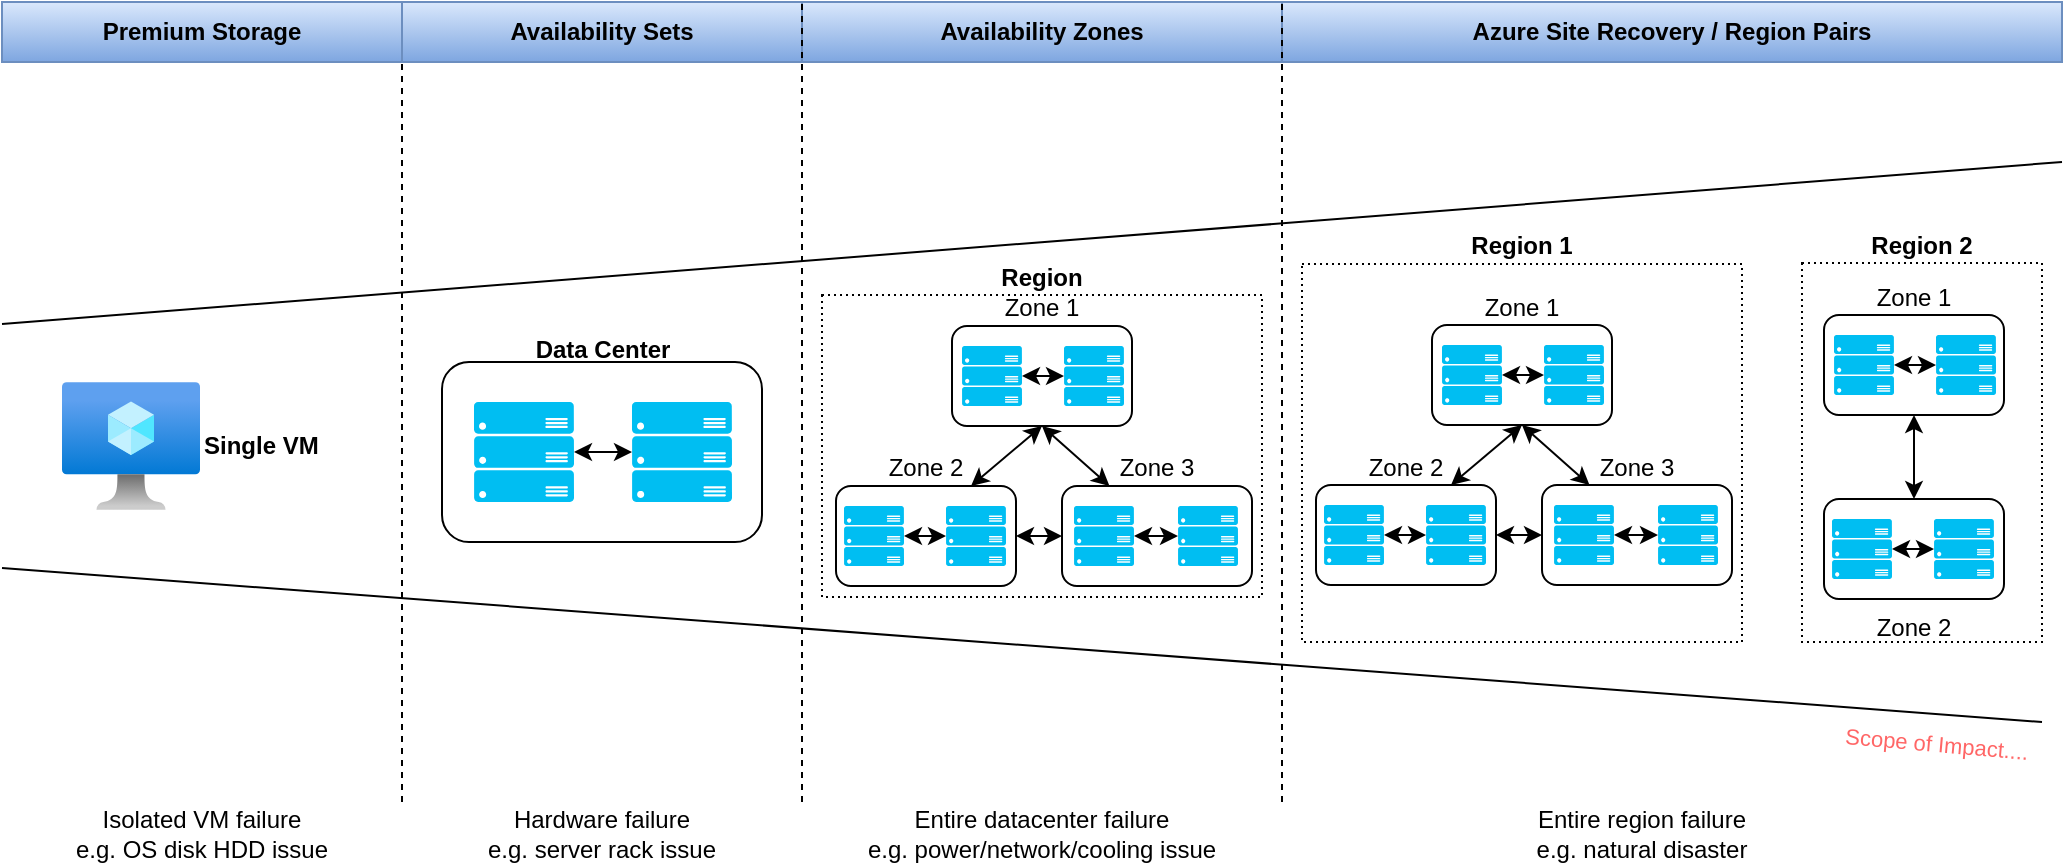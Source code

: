 <mxfile version="20.6.0" type="github">
  <diagram id="yHkP9et_nurtHbuX6qxw" name="Page-1">
    <mxGraphModel dx="1550" dy="867" grid="1" gridSize="10" guides="1" tooltips="1" connect="1" arrows="1" fold="1" page="1" pageScale="1" pageWidth="1100" pageHeight="850" math="0" shadow="0">
      <root>
        <mxCell id="0" />
        <mxCell id="1" parent="0" />
        <mxCell id="2sGrRd3t7OlV81lBVQXa-1" value="" style="endArrow=none;dashed=1;html=1;rounded=0;entryX=1;entryY=0;entryDx=0;entryDy=0;" parent="1" target="2sGrRd3t7OlV81lBVQXa-7" edge="1">
          <mxGeometry width="50" height="50" relative="1" as="geometry">
            <mxPoint x="240" y="520" as="sourcePoint" />
            <mxPoint x="240" y="150" as="targetPoint" />
          </mxGeometry>
        </mxCell>
        <mxCell id="2sGrRd3t7OlV81lBVQXa-5" value="" style="endArrow=none;html=1;rounded=0;" parent="1" edge="1">
          <mxGeometry width="50" height="50" relative="1" as="geometry">
            <mxPoint x="40" y="281" as="sourcePoint" />
            <mxPoint x="1070" y="200" as="targetPoint" />
          </mxGeometry>
        </mxCell>
        <mxCell id="2sGrRd3t7OlV81lBVQXa-7" value="Premium Storage" style="rounded=0;whiteSpace=wrap;html=1;fillColor=#dae8fc;gradientColor=#7ea6e0;strokeColor=#6c8ebf;fontStyle=1" parent="1" vertex="1">
          <mxGeometry x="40" y="120" width="200" height="30" as="geometry" />
        </mxCell>
        <mxCell id="2sGrRd3t7OlV81lBVQXa-8" value="Availability Sets" style="rounded=0;whiteSpace=wrap;html=1;fillColor=#dae8fc;gradientColor=#7ea6e0;strokeColor=#6c8ebf;fontStyle=1" parent="1" vertex="1">
          <mxGeometry x="240" y="120" width="200" height="30" as="geometry" />
        </mxCell>
        <mxCell id="2sGrRd3t7OlV81lBVQXa-9" value="Availability Zones" style="rounded=0;whiteSpace=wrap;html=1;fillColor=#dae8fc;gradientColor=#7ea6e0;strokeColor=#6c8ebf;fontStyle=1" parent="1" vertex="1">
          <mxGeometry x="440" y="120" width="240" height="30" as="geometry" />
        </mxCell>
        <mxCell id="2sGrRd3t7OlV81lBVQXa-10" value="Azure Site Recovery / Region Pairs" style="rounded=0;whiteSpace=wrap;html=1;fillColor=#dae8fc;gradientColor=#7ea6e0;strokeColor=#6c8ebf;fontStyle=1" parent="1" vertex="1">
          <mxGeometry x="680" y="120" width="390" height="30" as="geometry" />
        </mxCell>
        <mxCell id="2sGrRd3t7OlV81lBVQXa-14" value="" style="endArrow=none;html=1;rounded=0;" parent="1" edge="1">
          <mxGeometry width="50" height="50" relative="1" as="geometry">
            <mxPoint x="40" y="403" as="sourcePoint" />
            <mxPoint x="1060" y="480" as="targetPoint" />
          </mxGeometry>
        </mxCell>
        <mxCell id="g8kyRkZsqTqi61Bz7J0J-63" value="Scope of Impact...." style="edgeLabel;html=1;align=center;verticalAlign=middle;resizable=0;points=[];rotation=5;fontColor=#FF6666;" vertex="1" connectable="0" parent="2sGrRd3t7OlV81lBVQXa-14">
          <mxGeometry x="-0.835" y="-2" relative="1" as="geometry">
            <mxPoint x="883" y="79" as="offset" />
          </mxGeometry>
        </mxCell>
        <mxCell id="2sGrRd3t7OlV81lBVQXa-15" value="" style="endArrow=none;dashed=1;html=1;rounded=0;entryX=1;entryY=0;entryDx=0;entryDy=0;" parent="1" edge="1">
          <mxGeometry width="50" height="50" relative="1" as="geometry">
            <mxPoint x="440" y="520" as="sourcePoint" />
            <mxPoint x="440" y="120" as="targetPoint" />
          </mxGeometry>
        </mxCell>
        <mxCell id="2sGrRd3t7OlV81lBVQXa-16" value="" style="endArrow=none;dashed=1;html=1;rounded=0;entryX=1;entryY=0;entryDx=0;entryDy=0;" parent="1" edge="1">
          <mxGeometry width="50" height="50" relative="1" as="geometry">
            <mxPoint x="680" y="520" as="sourcePoint" />
            <mxPoint x="680" y="120" as="targetPoint" />
          </mxGeometry>
        </mxCell>
        <mxCell id="2sGrRd3t7OlV81lBVQXa-18" value="Isolated VM failure&lt;br&gt;e.g. OS disk HDD issue" style="text;html=1;strokeColor=none;fillColor=none;align=center;verticalAlign=middle;whiteSpace=wrap;rounded=0;" parent="1" vertex="1">
          <mxGeometry x="40" y="521" width="200" height="30" as="geometry" />
        </mxCell>
        <mxCell id="2sGrRd3t7OlV81lBVQXa-19" value="Hardware failure&lt;br&gt;e.g. server rack issue" style="text;html=1;strokeColor=none;fillColor=none;align=center;verticalAlign=middle;whiteSpace=wrap;rounded=0;" parent="1" vertex="1">
          <mxGeometry x="240" y="521" width="200" height="30" as="geometry" />
        </mxCell>
        <mxCell id="2sGrRd3t7OlV81lBVQXa-20" value="Entire datacenter failure&lt;br&gt;e.g. power/network/cooling issue" style="text;html=1;strokeColor=none;fillColor=none;align=center;verticalAlign=middle;whiteSpace=wrap;rounded=0;" parent="1" vertex="1">
          <mxGeometry x="440" y="521" width="240" height="30" as="geometry" />
        </mxCell>
        <mxCell id="2sGrRd3t7OlV81lBVQXa-21" value="Entire region failure&lt;br&gt;e.g. natural disaster" style="text;html=1;strokeColor=none;fillColor=none;align=center;verticalAlign=middle;whiteSpace=wrap;rounded=0;" parent="1" vertex="1">
          <mxGeometry x="680" y="521" width="360" height="30" as="geometry" />
        </mxCell>
        <mxCell id="g8kyRkZsqTqi61Bz7J0J-1" value="Single VM" style="aspect=fixed;html=1;points=[];align=left;image;fontSize=12;image=img/lib/azure2/compute/Virtual_Machine.svg;labelPosition=right;verticalLabelPosition=middle;verticalAlign=middle;fontStyle=1" vertex="1" parent="1">
          <mxGeometry x="70" y="310" width="69" height="64" as="geometry" />
        </mxCell>
        <mxCell id="g8kyRkZsqTqi61Bz7J0J-3" value="" style="rounded=1;whiteSpace=wrap;html=1;" vertex="1" parent="1">
          <mxGeometry x="260" y="300" width="160" height="90" as="geometry" />
        </mxCell>
        <mxCell id="g8kyRkZsqTqi61Bz7J0J-4" value="" style="verticalLabelPosition=bottom;html=1;verticalAlign=top;align=center;strokeColor=none;fillColor=#00BEF2;shape=mxgraph.azure.server_rack;" vertex="1" parent="1">
          <mxGeometry x="276" y="320" width="50" height="50" as="geometry" />
        </mxCell>
        <mxCell id="g8kyRkZsqTqi61Bz7J0J-5" value="" style="verticalLabelPosition=bottom;html=1;verticalAlign=top;align=center;strokeColor=none;fillColor=#00BEF2;shape=mxgraph.azure.server_rack;" vertex="1" parent="1">
          <mxGeometry x="355" y="320" width="50" height="50" as="geometry" />
        </mxCell>
        <mxCell id="g8kyRkZsqTqi61Bz7J0J-6" value="" style="endArrow=classic;startArrow=classic;html=1;rounded=0;exitX=1;exitY=0.5;exitDx=0;exitDy=0;exitPerimeter=0;entryX=0;entryY=0.5;entryDx=0;entryDy=0;entryPerimeter=0;" edge="1" parent="1" source="g8kyRkZsqTqi61Bz7J0J-4" target="g8kyRkZsqTqi61Bz7J0J-5">
          <mxGeometry width="50" height="50" relative="1" as="geometry">
            <mxPoint x="520" y="570" as="sourcePoint" />
            <mxPoint x="570" y="520" as="targetPoint" />
          </mxGeometry>
        </mxCell>
        <mxCell id="g8kyRkZsqTqi61Bz7J0J-7" value="Data Center" style="text;html=1;align=center;verticalAlign=middle;resizable=0;points=[];autosize=1;strokeColor=none;fillColor=none;fontStyle=1" vertex="1" parent="1">
          <mxGeometry x="295" y="279" width="90" height="30" as="geometry" />
        </mxCell>
        <mxCell id="g8kyRkZsqTqi61Bz7J0J-9" value="Region" style="rounded=0;whiteSpace=wrap;html=1;dashed=1;dashPattern=1 2;fontStyle=1;labelPosition=center;verticalLabelPosition=top;align=center;verticalAlign=bottom;" vertex="1" parent="1">
          <mxGeometry x="450" y="266.5" width="220" height="151" as="geometry" />
        </mxCell>
        <mxCell id="g8kyRkZsqTqi61Bz7J0J-10" value="Zone 1" style="rounded=1;whiteSpace=wrap;html=1;labelPosition=center;verticalLabelPosition=top;align=center;verticalAlign=bottom;" vertex="1" parent="1">
          <mxGeometry x="515" y="282" width="90" height="50" as="geometry" />
        </mxCell>
        <mxCell id="g8kyRkZsqTqi61Bz7J0J-11" value="" style="verticalLabelPosition=bottom;html=1;verticalAlign=top;align=center;strokeColor=none;fillColor=#00BEF2;shape=mxgraph.azure.server_rack;" vertex="1" parent="1">
          <mxGeometry x="520" y="292" width="30" height="30" as="geometry" />
        </mxCell>
        <mxCell id="g8kyRkZsqTqi61Bz7J0J-12" value="" style="verticalLabelPosition=bottom;html=1;verticalAlign=top;align=center;strokeColor=none;fillColor=#00BEF2;shape=mxgraph.azure.server_rack;" vertex="1" parent="1">
          <mxGeometry x="571" y="292" width="30" height="30" as="geometry" />
        </mxCell>
        <mxCell id="g8kyRkZsqTqi61Bz7J0J-13" value="" style="endArrow=classic;startArrow=classic;html=1;rounded=0;exitX=1;exitY=0.5;exitDx=0;exitDy=0;exitPerimeter=0;entryX=0;entryY=0.5;entryDx=0;entryDy=0;entryPerimeter=0;" edge="1" parent="1" source="g8kyRkZsqTqi61Bz7J0J-11" target="g8kyRkZsqTqi61Bz7J0J-12">
          <mxGeometry width="50" height="50" relative="1" as="geometry">
            <mxPoint x="775" y="552" as="sourcePoint" />
            <mxPoint x="825" y="502" as="targetPoint" />
          </mxGeometry>
        </mxCell>
        <mxCell id="g8kyRkZsqTqi61Bz7J0J-14" value="Zone 2" style="rounded=1;whiteSpace=wrap;html=1;labelPosition=center;verticalLabelPosition=top;align=center;verticalAlign=bottom;" vertex="1" parent="1">
          <mxGeometry x="457" y="362" width="90" height="50" as="geometry" />
        </mxCell>
        <mxCell id="g8kyRkZsqTqi61Bz7J0J-15" value="" style="verticalLabelPosition=bottom;html=1;verticalAlign=top;align=center;strokeColor=none;fillColor=#00BEF2;shape=mxgraph.azure.server_rack;" vertex="1" parent="1">
          <mxGeometry x="461" y="372" width="30" height="30" as="geometry" />
        </mxCell>
        <mxCell id="g8kyRkZsqTqi61Bz7J0J-16" value="" style="verticalLabelPosition=bottom;html=1;verticalAlign=top;align=center;strokeColor=none;fillColor=#00BEF2;shape=mxgraph.azure.server_rack;" vertex="1" parent="1">
          <mxGeometry x="512" y="372" width="30" height="30" as="geometry" />
        </mxCell>
        <mxCell id="g8kyRkZsqTqi61Bz7J0J-17" value="" style="endArrow=classic;startArrow=classic;html=1;rounded=0;exitX=1;exitY=0.5;exitDx=0;exitDy=0;exitPerimeter=0;entryX=0;entryY=0.5;entryDx=0;entryDy=0;entryPerimeter=0;" edge="1" parent="1" source="g8kyRkZsqTqi61Bz7J0J-15" target="g8kyRkZsqTqi61Bz7J0J-16">
          <mxGeometry width="50" height="50" relative="1" as="geometry">
            <mxPoint x="717" y="632" as="sourcePoint" />
            <mxPoint x="767" y="582" as="targetPoint" />
          </mxGeometry>
        </mxCell>
        <mxCell id="g8kyRkZsqTqi61Bz7J0J-18" value="Zone 3" style="rounded=1;whiteSpace=wrap;html=1;labelPosition=center;verticalLabelPosition=top;align=center;verticalAlign=bottom;" vertex="1" parent="1">
          <mxGeometry x="570" y="362" width="95" height="50" as="geometry" />
        </mxCell>
        <mxCell id="g8kyRkZsqTqi61Bz7J0J-19" value="" style="verticalLabelPosition=bottom;html=1;verticalAlign=top;align=center;strokeColor=none;fillColor=#00BEF2;shape=mxgraph.azure.server_rack;" vertex="1" parent="1">
          <mxGeometry x="576" y="372" width="30" height="30" as="geometry" />
        </mxCell>
        <mxCell id="g8kyRkZsqTqi61Bz7J0J-20" value="" style="verticalLabelPosition=bottom;html=1;verticalAlign=top;align=center;strokeColor=none;fillColor=#00BEF2;shape=mxgraph.azure.server_rack;" vertex="1" parent="1">
          <mxGeometry x="628" y="372" width="30" height="30" as="geometry" />
        </mxCell>
        <mxCell id="g8kyRkZsqTqi61Bz7J0J-21" value="" style="endArrow=classic;startArrow=classic;html=1;rounded=0;exitX=1;exitY=0.5;exitDx=0;exitDy=0;exitPerimeter=0;entryX=0;entryY=0.5;entryDx=0;entryDy=0;entryPerimeter=0;" edge="1" parent="1" source="g8kyRkZsqTqi61Bz7J0J-19" target="g8kyRkZsqTqi61Bz7J0J-20">
          <mxGeometry width="50" height="50" relative="1" as="geometry">
            <mxPoint x="830" y="632" as="sourcePoint" />
            <mxPoint x="880" y="582" as="targetPoint" />
          </mxGeometry>
        </mxCell>
        <mxCell id="g8kyRkZsqTqi61Bz7J0J-26" value="" style="endArrow=classic;startArrow=classic;html=1;rounded=0;entryX=0.5;entryY=1;entryDx=0;entryDy=0;exitX=0.75;exitY=0;exitDx=0;exitDy=0;" edge="1" parent="1" source="g8kyRkZsqTqi61Bz7J0J-14" target="g8kyRkZsqTqi61Bz7J0J-10">
          <mxGeometry width="50" height="50" relative="1" as="geometry">
            <mxPoint x="540" y="146.5" as="sourcePoint" />
            <mxPoint x="590" y="96.5" as="targetPoint" />
          </mxGeometry>
        </mxCell>
        <mxCell id="g8kyRkZsqTqi61Bz7J0J-27" value="" style="endArrow=classic;startArrow=classic;html=1;rounded=0;entryX=0.5;entryY=1;entryDx=0;entryDy=0;exitX=0.25;exitY=0;exitDx=0;exitDy=0;" edge="1" parent="1" source="g8kyRkZsqTqi61Bz7J0J-18" target="g8kyRkZsqTqi61Bz7J0J-10">
          <mxGeometry width="50" height="50" relative="1" as="geometry">
            <mxPoint x="537.5" y="372" as="sourcePoint" />
            <mxPoint x="570" y="342" as="targetPoint" />
          </mxGeometry>
        </mxCell>
        <mxCell id="g8kyRkZsqTqi61Bz7J0J-28" value="" style="endArrow=classic;startArrow=classic;html=1;rounded=0;entryX=0;entryY=0.5;entryDx=0;entryDy=0;exitX=1;exitY=0.5;exitDx=0;exitDy=0;" edge="1" parent="1" source="g8kyRkZsqTqi61Bz7J0J-14" target="g8kyRkZsqTqi61Bz7J0J-18">
          <mxGeometry width="50" height="50" relative="1" as="geometry">
            <mxPoint x="547.5" y="382" as="sourcePoint" />
            <mxPoint x="580" y="352" as="targetPoint" />
          </mxGeometry>
        </mxCell>
        <mxCell id="g8kyRkZsqTqi61Bz7J0J-29" value="Region 1" style="rounded=0;whiteSpace=wrap;html=1;dashed=1;dashPattern=1 2;labelPosition=center;verticalLabelPosition=top;align=center;verticalAlign=bottom;fontStyle=1" vertex="1" parent="1">
          <mxGeometry x="690" y="251" width="220" height="189" as="geometry" />
        </mxCell>
        <mxCell id="g8kyRkZsqTqi61Bz7J0J-30" value="Zone 1" style="rounded=1;whiteSpace=wrap;html=1;labelPosition=center;verticalLabelPosition=top;align=center;verticalAlign=bottom;" vertex="1" parent="1">
          <mxGeometry x="755" y="281.5" width="90" height="50" as="geometry" />
        </mxCell>
        <mxCell id="g8kyRkZsqTqi61Bz7J0J-31" value="" style="verticalLabelPosition=bottom;html=1;verticalAlign=top;align=center;strokeColor=none;fillColor=#00BEF2;shape=mxgraph.azure.server_rack;" vertex="1" parent="1">
          <mxGeometry x="760" y="291.5" width="30" height="30" as="geometry" />
        </mxCell>
        <mxCell id="g8kyRkZsqTqi61Bz7J0J-32" value="" style="verticalLabelPosition=bottom;html=1;verticalAlign=top;align=center;strokeColor=none;fillColor=#00BEF2;shape=mxgraph.azure.server_rack;" vertex="1" parent="1">
          <mxGeometry x="811" y="291.5" width="30" height="30" as="geometry" />
        </mxCell>
        <mxCell id="g8kyRkZsqTqi61Bz7J0J-33" value="" style="endArrow=classic;startArrow=classic;html=1;rounded=0;exitX=1;exitY=0.5;exitDx=0;exitDy=0;exitPerimeter=0;entryX=0;entryY=0.5;entryDx=0;entryDy=0;entryPerimeter=0;" edge="1" parent="1" source="g8kyRkZsqTqi61Bz7J0J-31" target="g8kyRkZsqTqi61Bz7J0J-32">
          <mxGeometry width="50" height="50" relative="1" as="geometry">
            <mxPoint x="1015" y="551.5" as="sourcePoint" />
            <mxPoint x="1065" y="501.5" as="targetPoint" />
          </mxGeometry>
        </mxCell>
        <mxCell id="g8kyRkZsqTqi61Bz7J0J-34" value="Zone 2" style="rounded=1;whiteSpace=wrap;html=1;labelPosition=center;verticalLabelPosition=top;align=center;verticalAlign=bottom;" vertex="1" parent="1">
          <mxGeometry x="697" y="361.5" width="90" height="50" as="geometry" />
        </mxCell>
        <mxCell id="g8kyRkZsqTqi61Bz7J0J-35" value="" style="verticalLabelPosition=bottom;html=1;verticalAlign=top;align=center;strokeColor=none;fillColor=#00BEF2;shape=mxgraph.azure.server_rack;" vertex="1" parent="1">
          <mxGeometry x="701" y="371.5" width="30" height="30" as="geometry" />
        </mxCell>
        <mxCell id="g8kyRkZsqTqi61Bz7J0J-36" value="" style="verticalLabelPosition=bottom;html=1;verticalAlign=top;align=center;strokeColor=none;fillColor=#00BEF2;shape=mxgraph.azure.server_rack;" vertex="1" parent="1">
          <mxGeometry x="752" y="371.5" width="30" height="30" as="geometry" />
        </mxCell>
        <mxCell id="g8kyRkZsqTqi61Bz7J0J-37" value="" style="endArrow=classic;startArrow=classic;html=1;rounded=0;exitX=1;exitY=0.5;exitDx=0;exitDy=0;exitPerimeter=0;entryX=0;entryY=0.5;entryDx=0;entryDy=0;entryPerimeter=0;" edge="1" parent="1" source="g8kyRkZsqTqi61Bz7J0J-35" target="g8kyRkZsqTqi61Bz7J0J-36">
          <mxGeometry width="50" height="50" relative="1" as="geometry">
            <mxPoint x="957" y="631.5" as="sourcePoint" />
            <mxPoint x="1007" y="581.5" as="targetPoint" />
          </mxGeometry>
        </mxCell>
        <mxCell id="g8kyRkZsqTqi61Bz7J0J-38" value="Zone 3" style="rounded=1;whiteSpace=wrap;html=1;labelPosition=center;verticalLabelPosition=top;align=center;verticalAlign=bottom;" vertex="1" parent="1">
          <mxGeometry x="810" y="361.5" width="95" height="50" as="geometry" />
        </mxCell>
        <mxCell id="g8kyRkZsqTqi61Bz7J0J-39" value="" style="verticalLabelPosition=bottom;html=1;verticalAlign=top;align=center;strokeColor=none;fillColor=#00BEF2;shape=mxgraph.azure.server_rack;" vertex="1" parent="1">
          <mxGeometry x="816" y="371.5" width="30" height="30" as="geometry" />
        </mxCell>
        <mxCell id="g8kyRkZsqTqi61Bz7J0J-40" value="" style="verticalLabelPosition=bottom;html=1;verticalAlign=top;align=center;strokeColor=none;fillColor=#00BEF2;shape=mxgraph.azure.server_rack;" vertex="1" parent="1">
          <mxGeometry x="868" y="371.5" width="30" height="30" as="geometry" />
        </mxCell>
        <mxCell id="g8kyRkZsqTqi61Bz7J0J-41" value="" style="endArrow=classic;startArrow=classic;html=1;rounded=0;exitX=1;exitY=0.5;exitDx=0;exitDy=0;exitPerimeter=0;entryX=0;entryY=0.5;entryDx=0;entryDy=0;entryPerimeter=0;" edge="1" parent="1" source="g8kyRkZsqTqi61Bz7J0J-39" target="g8kyRkZsqTqi61Bz7J0J-40">
          <mxGeometry width="50" height="50" relative="1" as="geometry">
            <mxPoint x="1070" y="631.5" as="sourcePoint" />
            <mxPoint x="1120" y="581.5" as="targetPoint" />
          </mxGeometry>
        </mxCell>
        <mxCell id="g8kyRkZsqTqi61Bz7J0J-42" value="" style="endArrow=classic;startArrow=classic;html=1;rounded=0;entryX=0.5;entryY=1;entryDx=0;entryDy=0;exitX=0.75;exitY=0;exitDx=0;exitDy=0;" edge="1" parent="1" source="g8kyRkZsqTqi61Bz7J0J-34" target="g8kyRkZsqTqi61Bz7J0J-30">
          <mxGeometry width="50" height="50" relative="1" as="geometry">
            <mxPoint x="780" y="146" as="sourcePoint" />
            <mxPoint x="830" y="96" as="targetPoint" />
          </mxGeometry>
        </mxCell>
        <mxCell id="g8kyRkZsqTqi61Bz7J0J-43" value="" style="endArrow=classic;startArrow=classic;html=1;rounded=0;entryX=0.5;entryY=1;entryDx=0;entryDy=0;exitX=0.25;exitY=0;exitDx=0;exitDy=0;" edge="1" parent="1" source="g8kyRkZsqTqi61Bz7J0J-38" target="g8kyRkZsqTqi61Bz7J0J-30">
          <mxGeometry width="50" height="50" relative="1" as="geometry">
            <mxPoint x="777.5" y="371.5" as="sourcePoint" />
            <mxPoint x="810" y="341.5" as="targetPoint" />
          </mxGeometry>
        </mxCell>
        <mxCell id="g8kyRkZsqTqi61Bz7J0J-44" value="" style="endArrow=classic;startArrow=classic;html=1;rounded=0;entryX=0;entryY=0.5;entryDx=0;entryDy=0;exitX=1;exitY=0.5;exitDx=0;exitDy=0;" edge="1" parent="1" source="g8kyRkZsqTqi61Bz7J0J-34" target="g8kyRkZsqTqi61Bz7J0J-38">
          <mxGeometry width="50" height="50" relative="1" as="geometry">
            <mxPoint x="787.5" y="381.5" as="sourcePoint" />
            <mxPoint x="820" y="351.5" as="targetPoint" />
          </mxGeometry>
        </mxCell>
        <mxCell id="g8kyRkZsqTqi61Bz7J0J-45" value="Region 2" style="rounded=0;whiteSpace=wrap;html=1;dashed=1;dashPattern=1 2;fontStyle=1;labelPosition=center;verticalLabelPosition=top;align=center;verticalAlign=bottom;" vertex="1" parent="1">
          <mxGeometry x="940" y="250.5" width="120" height="189.5" as="geometry" />
        </mxCell>
        <mxCell id="g8kyRkZsqTqi61Bz7J0J-46" value="Zone 1" style="rounded=1;whiteSpace=wrap;html=1;labelPosition=center;verticalLabelPosition=top;align=center;verticalAlign=bottom;" vertex="1" parent="1">
          <mxGeometry x="951" y="276.5" width="90" height="50" as="geometry" />
        </mxCell>
        <mxCell id="g8kyRkZsqTqi61Bz7J0J-47" value="" style="verticalLabelPosition=bottom;html=1;verticalAlign=top;align=center;strokeColor=none;fillColor=#00BEF2;shape=mxgraph.azure.server_rack;" vertex="1" parent="1">
          <mxGeometry x="956" y="286.5" width="30" height="30" as="geometry" />
        </mxCell>
        <mxCell id="g8kyRkZsqTqi61Bz7J0J-48" value="" style="verticalLabelPosition=bottom;html=1;verticalAlign=top;align=center;strokeColor=none;fillColor=#00BEF2;shape=mxgraph.azure.server_rack;" vertex="1" parent="1">
          <mxGeometry x="1007" y="286.5" width="30" height="30" as="geometry" />
        </mxCell>
        <mxCell id="g8kyRkZsqTqi61Bz7J0J-49" value="" style="endArrow=classic;startArrow=classic;html=1;rounded=0;exitX=1;exitY=0.5;exitDx=0;exitDy=0;exitPerimeter=0;entryX=0;entryY=0.5;entryDx=0;entryDy=0;entryPerimeter=0;" edge="1" parent="1" source="g8kyRkZsqTqi61Bz7J0J-47" target="g8kyRkZsqTqi61Bz7J0J-48">
          <mxGeometry width="50" height="50" relative="1" as="geometry">
            <mxPoint x="1211" y="546.5" as="sourcePoint" />
            <mxPoint x="1261" y="496.5" as="targetPoint" />
          </mxGeometry>
        </mxCell>
        <mxCell id="g8kyRkZsqTqi61Bz7J0J-50" value="Zone 2" style="rounded=1;whiteSpace=wrap;html=1;labelPosition=center;verticalLabelPosition=bottom;align=center;verticalAlign=top;" vertex="1" parent="1">
          <mxGeometry x="951" y="368.5" width="90" height="50" as="geometry" />
        </mxCell>
        <mxCell id="g8kyRkZsqTqi61Bz7J0J-51" value="" style="verticalLabelPosition=bottom;html=1;verticalAlign=top;align=center;strokeColor=none;fillColor=#00BEF2;shape=mxgraph.azure.server_rack;" vertex="1" parent="1">
          <mxGeometry x="955" y="378.5" width="30" height="30" as="geometry" />
        </mxCell>
        <mxCell id="g8kyRkZsqTqi61Bz7J0J-52" value="" style="verticalLabelPosition=bottom;html=1;verticalAlign=top;align=center;strokeColor=none;fillColor=#00BEF2;shape=mxgraph.azure.server_rack;" vertex="1" parent="1">
          <mxGeometry x="1006" y="378.5" width="30" height="30" as="geometry" />
        </mxCell>
        <mxCell id="g8kyRkZsqTqi61Bz7J0J-53" value="" style="endArrow=classic;startArrow=classic;html=1;rounded=0;exitX=1;exitY=0.5;exitDx=0;exitDy=0;exitPerimeter=0;entryX=0;entryY=0.5;entryDx=0;entryDy=0;entryPerimeter=0;" edge="1" parent="1" source="g8kyRkZsqTqi61Bz7J0J-51" target="g8kyRkZsqTqi61Bz7J0J-52">
          <mxGeometry width="50" height="50" relative="1" as="geometry">
            <mxPoint x="1211" y="638.5" as="sourcePoint" />
            <mxPoint x="1261" y="588.5" as="targetPoint" />
          </mxGeometry>
        </mxCell>
        <mxCell id="g8kyRkZsqTqi61Bz7J0J-58" value="" style="endArrow=classic;startArrow=classic;html=1;rounded=0;entryX=0.5;entryY=1;entryDx=0;entryDy=0;exitX=0.5;exitY=0;exitDx=0;exitDy=0;" edge="1" parent="1" source="g8kyRkZsqTqi61Bz7J0J-50" target="g8kyRkZsqTqi61Bz7J0J-46">
          <mxGeometry width="50" height="50" relative="1" as="geometry">
            <mxPoint x="1030" y="130.5" as="sourcePoint" />
            <mxPoint x="1080" y="80.5" as="targetPoint" />
          </mxGeometry>
        </mxCell>
      </root>
    </mxGraphModel>
  </diagram>
</mxfile>
